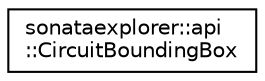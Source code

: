 digraph "Graphical Class Hierarchy"
{
 // LATEX_PDF_SIZE
  edge [fontname="Helvetica",fontsize="10",labelfontname="Helvetica",labelfontsize="10"];
  node [fontname="Helvetica",fontsize="10",shape=record];
  rankdir="LR";
  Node0 [label="sonataexplorer::api\l::CircuitBoundingBox",height=0.2,width=0.4,color="black", fillcolor="white", style="filled",URL="$db/d5d/structsonataexplorer_1_1api_1_1CircuitBoundingBox.html",tooltip=" "];
}
